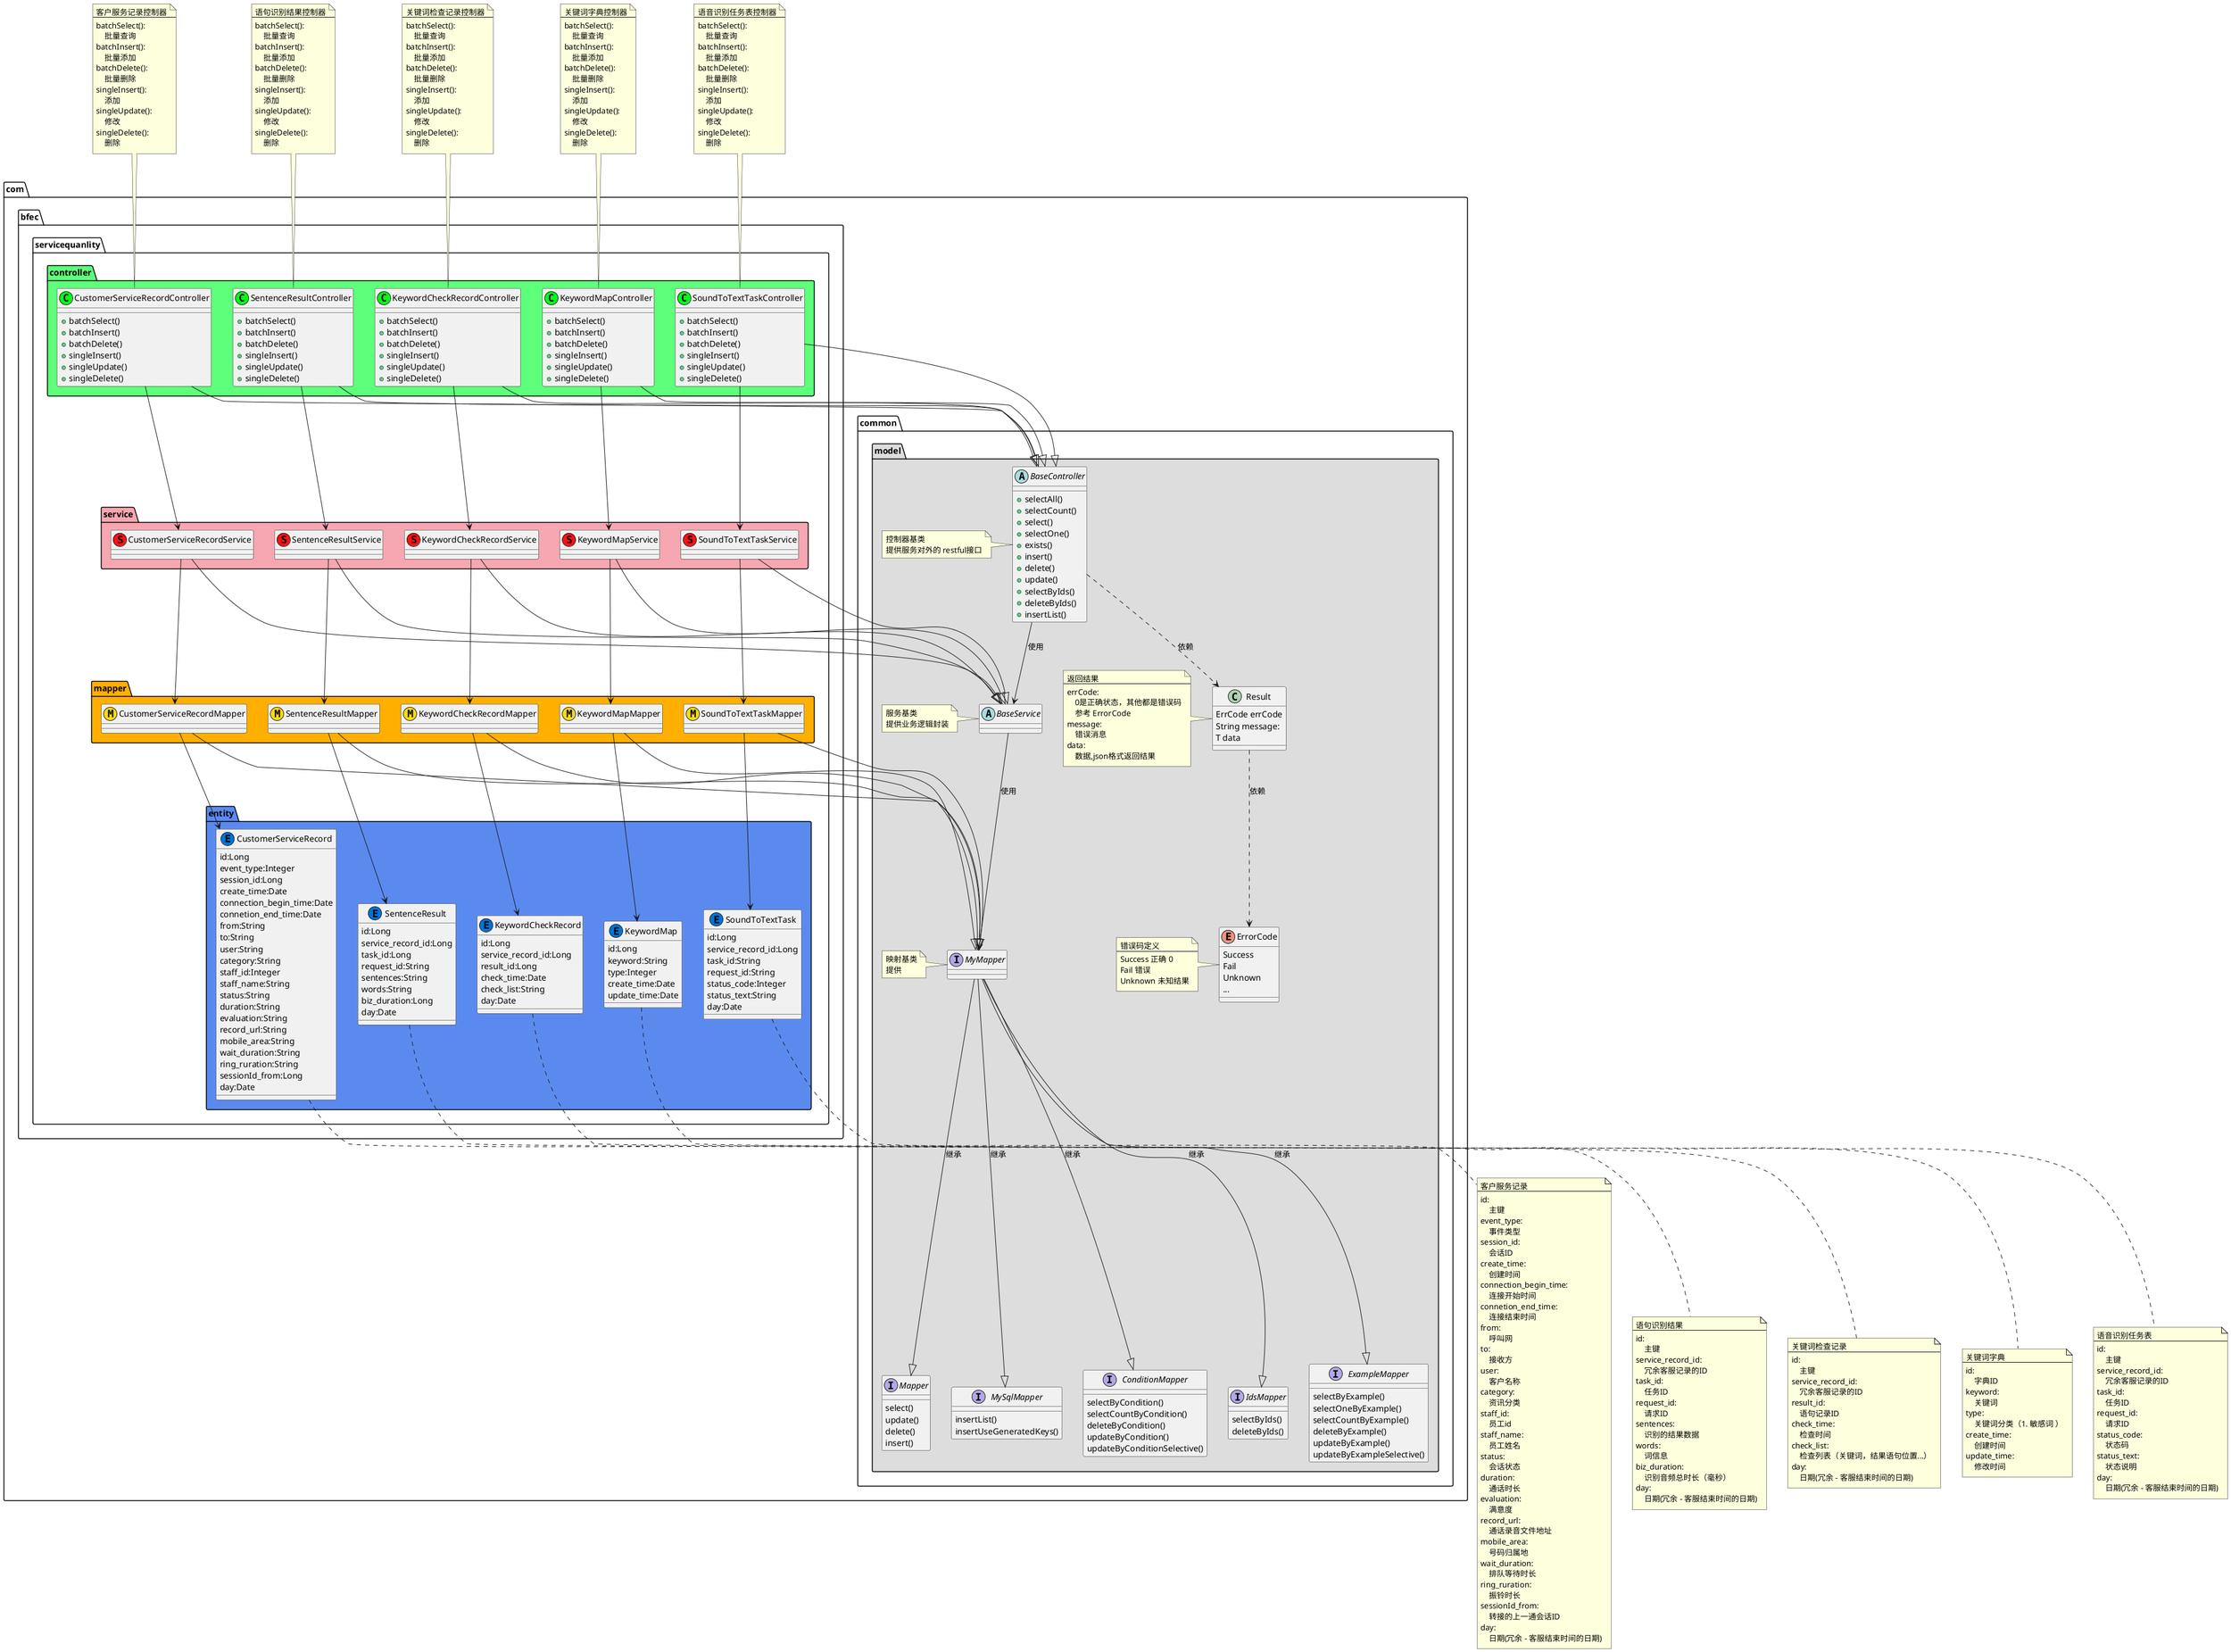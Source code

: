 @startuml
'https://plantuml.com/class-diagram
namespace com.common.model #DDDDDD {
abstract class BaseController{
+selectAll()
+selectCount()
+select()
+selectOne()
+exists()
+insert()
+delete()
+update()
+selectByIds()
+deleteByIds()
+insertList()
}
note left of BaseController
控制器基类
提供服务对外的 restful接口
end note

abstract class BaseService{

}
note left of BaseService
服务基类
提供业务逻辑封装
end note

interface MyMapper{

}
note left of MyMapper
映射基类
提供
end note

interface Mapper{
select()
update()
delete()
insert()
}

interface MySqlMapper{
insertList()
insertUseGeneratedKeys()
}

interface ConditionMapper{
selectByCondition()
selectCountByCondition()
deleteByCondition()
updateByCondition()
updateByConditionSelective()
}

interface IdsMapper{
selectByIds()
deleteByIds()
}

interface ExampleMapper{
selectByExample()
selectOneByExample()
selectCountByExample()
deleteByExample()
updateByExample()
updateByExampleSelective()
}

class Result{
ErrCode errCode
String message:
T data
}
note left of Result
返回结果
---
errCode:
    0是正确状态，其他都是错误码
    参考 ErrorCode
message:
    错误消息
data:
    数据,json格式返回结果
    end note

enum ErrorCode{
Success
Fail
Unknown
...
}
note left of ErrorCode
错误码定义
---
Success 正确 0
Fail 错误
Unknown 未知结果
end note

BaseController-->BaseService:使用
BaseService-->MyMapper:使用
MyMapper--|>Mapper:继承
MyMapper--|>MySqlMapper:继承
MyMapper--|>ConditionMapper:继承
MyMapper--|>IdsMapper:继承
MyMapper--|>ExampleMapper:继承
BaseController..>Result:依赖
Result..>ErrorCode:依赖
}

namespace com.bfec.servicequanlity.controller #5EFF7A {
}
namespace com.bfec.servicequanlity.service #F6A7B1 {
}
namespace com.bfec.servicequanlity.mapper #FFAF00 {
}
namespace com.bfec.servicequanlity.entity #5B8AEF {
}


class com.bfec.servicequanlity.controller.CustomerServiceRecordController << (C,#01FF14) >>{
+batchSelect()
+batchInsert()
+batchDelete()
+singleInsert()
+singleUpdate()
+singleDelete()
}
note top of com.bfec.servicequanlity.controller.CustomerServiceRecordController
客户服务记录控制器
---
batchSelect():
    批量查询
batchInsert():
    批量添加
batchDelete():
    批量删除
singleInsert():
    添加
singleUpdate():
    修改
singleDelete():
    删除
end note
class com.bfec.servicequanlity.service.CustomerServiceRecordService << (S,#FF1111) >>{
}
class com.bfec.servicequanlity.mapper.CustomerServiceRecordMapper << (M,#FFDC0D) >>{
}
class com.bfec.servicequanlity.entity.CustomerServiceRecord << (E,#0074D9) >>{
id:Long
event_type:Integer
session_id:Long
create_time:Date
connection_begin_time:Date
connetion_end_time:Date
from:String
to:String
user:String
category:String
staff_id:Integer
staff_name:String
status:String
duration:String
evaluation:String
record_url:String
mobile_area:String
wait_duration:String
ring_ruration:String
sessionId_from:Long
day:Date
}
note bottom of com.bfec.servicequanlity.entity.CustomerServiceRecord
客户服务记录
---
id:
    主键
event_type:
    事件类型
session_id:
    会话ID
create_time:
    创建时间
connection_begin_time:
    连接开始时间
connetion_end_time:
    连接结束时间
from:
    呼叫网
to:
    接收方
user:
    客户名称
category:
    资讯分类
staff_id:
    员工id
staff_name:
    员工姓名
status:
    会话状态
duration:
    通话时长
evaluation:
    满意度
record_url:
    通话录音文件地址
mobile_area:
    号码归属地
wait_duration:
    排队等待时长
ring_ruration:
    振铃时长
sessionId_from:
    转接的上一通会话ID
day:
    日期(冗余 - 客服结束时间的日期)
end note

com.bfec.servicequanlity.controller.CustomerServiceRecordController--|>com.common.model.BaseController
com.bfec.servicequanlity.service.CustomerServiceRecordService--|>com.common.model.BaseService
com.bfec.servicequanlity.mapper.CustomerServiceRecordMapper--|>com.common.model.MyMapper
com.bfec.servicequanlity.controller.CustomerServiceRecordController-->com.bfec.servicequanlity.service.CustomerServiceRecordService
com.bfec.servicequanlity.service.CustomerServiceRecordService-->com.bfec.servicequanlity.mapper.CustomerServiceRecordMapper
com.bfec.servicequanlity.mapper.CustomerServiceRecordMapper-->com.bfec.servicequanlity.entity.CustomerServiceRecord


class com.bfec.servicequanlity.controller.KeywordCheckRecordController << (C,#01FF14) >>{
+batchSelect()
+batchInsert()
+batchDelete()
+singleInsert()
+singleUpdate()
+singleDelete()
}
note top of com.bfec.servicequanlity.controller.KeywordCheckRecordController
关键词检查记录控制器
---
batchSelect():
    批量查询
batchInsert():
    批量添加
batchDelete():
    批量删除
singleInsert():
    添加
singleUpdate():
    修改
singleDelete():
    删除
end note
class com.bfec.servicequanlity.service.KeywordCheckRecordService << (S,#FF1111) >>{
}
class com.bfec.servicequanlity.mapper.KeywordCheckRecordMapper << (M,#FFDC0D) >>{
}
class com.bfec.servicequanlity.entity.KeywordCheckRecord << (E,#0074D9) >>{
id:Long
service_record_id:Long
result_id:Long
check_time:Date
check_list:String
day:Date
}
note bottom of com.bfec.servicequanlity.entity.KeywordCheckRecord
关键词检查记录
---
id:
    主键
service_record_id:
    冗余客服记录的ID
result_id:
    语句记录ID
check_time:
    检查时间
check_list:
    检查列表（关键词，结果语句位置...）
day:
    日期(冗余 - 客服结束时间的日期)
end note

com.bfec.servicequanlity.controller.KeywordCheckRecordController--|>com.common.model.BaseController
com.bfec.servicequanlity.service.KeywordCheckRecordService--|>com.common.model.BaseService
com.bfec.servicequanlity.mapper.KeywordCheckRecordMapper--|>com.common.model.MyMapper
com.bfec.servicequanlity.controller.KeywordCheckRecordController-->com.bfec.servicequanlity.service.KeywordCheckRecordService
com.bfec.servicequanlity.service.KeywordCheckRecordService-->com.bfec.servicequanlity.mapper.KeywordCheckRecordMapper
com.bfec.servicequanlity.mapper.KeywordCheckRecordMapper-->com.bfec.servicequanlity.entity.KeywordCheckRecord


class com.bfec.servicequanlity.controller.KeywordMapController << (C,#01FF14) >>{
+batchSelect()
+batchInsert()
+batchDelete()
+singleInsert()
+singleUpdate()
+singleDelete()
}
note top of com.bfec.servicequanlity.controller.KeywordMapController
关键词字典控制器
---
batchSelect():
    批量查询
batchInsert():
    批量添加
batchDelete():
    批量删除
singleInsert():
    添加
singleUpdate():
    修改
singleDelete():
    删除
end note
class com.bfec.servicequanlity.service.KeywordMapService << (S,#FF1111) >>{
}
class com.bfec.servicequanlity.mapper.KeywordMapMapper << (M,#FFDC0D) >>{
}
class com.bfec.servicequanlity.entity.KeywordMap << (E,#0074D9) >>{
id:Long
keyword:String
type:Integer
create_time:Date
update_time:Date
}
note bottom of com.bfec.servicequanlity.entity.KeywordMap
关键词字典
---
id:
    字典ID
keyword:
    关键词
type:
    关键词分类（1. 敏感词 ）
create_time:
    创建时间
update_time:
    修改时间
end note

com.bfec.servicequanlity.controller.KeywordMapController--|>com.common.model.BaseController
com.bfec.servicequanlity.service.KeywordMapService--|>com.common.model.BaseService
com.bfec.servicequanlity.mapper.KeywordMapMapper--|>com.common.model.MyMapper
com.bfec.servicequanlity.controller.KeywordMapController-->com.bfec.servicequanlity.service.KeywordMapService
com.bfec.servicequanlity.service.KeywordMapService-->com.bfec.servicequanlity.mapper.KeywordMapMapper
com.bfec.servicequanlity.mapper.KeywordMapMapper-->com.bfec.servicequanlity.entity.KeywordMap


class com.bfec.servicequanlity.controller.SentenceResultController << (C,#01FF14) >>{
+batchSelect()
+batchInsert()
+batchDelete()
+singleInsert()
+singleUpdate()
+singleDelete()
}
note top of com.bfec.servicequanlity.controller.SentenceResultController
语句识别结果控制器
---
batchSelect():
    批量查询
batchInsert():
    批量添加
batchDelete():
    批量删除
singleInsert():
    添加
singleUpdate():
    修改
singleDelete():
    删除
end note
class com.bfec.servicequanlity.service.SentenceResultService << (S,#FF1111) >>{
}
class com.bfec.servicequanlity.mapper.SentenceResultMapper << (M,#FFDC0D) >>{
}
class com.bfec.servicequanlity.entity.SentenceResult << (E,#0074D9) >>{
id:Long
service_record_id:Long
task_id:Long
request_id:String
sentences:String
words:String
biz_duration:Long
day:Date
}
note bottom of com.bfec.servicequanlity.entity.SentenceResult
语句识别结果
---
id:
    主键
service_record_id:
    冗余客服记录的ID
task_id:
    任务ID
request_id:
    请求ID
sentences:
    识别的结果数据
words:
    词信息
biz_duration:
    识别音频总时长（毫秒）
day:
    日期(冗余 - 客服结束时间的日期)
end note

com.bfec.servicequanlity.controller.SentenceResultController--|>com.common.model.BaseController
com.bfec.servicequanlity.service.SentenceResultService--|>com.common.model.BaseService
com.bfec.servicequanlity.mapper.SentenceResultMapper--|>com.common.model.MyMapper
com.bfec.servicequanlity.controller.SentenceResultController-->com.bfec.servicequanlity.service.SentenceResultService
com.bfec.servicequanlity.service.SentenceResultService-->com.bfec.servicequanlity.mapper.SentenceResultMapper
com.bfec.servicequanlity.mapper.SentenceResultMapper-->com.bfec.servicequanlity.entity.SentenceResult


class com.bfec.servicequanlity.controller.SoundToTextTaskController << (C,#01FF14) >>{
+batchSelect()
+batchInsert()
+batchDelete()
+singleInsert()
+singleUpdate()
+singleDelete()
}
note top of com.bfec.servicequanlity.controller.SoundToTextTaskController
语音识别任务表控制器
---
batchSelect():
    批量查询
batchInsert():
    批量添加
batchDelete():
    批量删除
singleInsert():
    添加
singleUpdate():
    修改
singleDelete():
    删除
end note
class com.bfec.servicequanlity.service.SoundToTextTaskService << (S,#FF1111) >>{
}
class com.bfec.servicequanlity.mapper.SoundToTextTaskMapper << (M,#FFDC0D) >>{
}
class com.bfec.servicequanlity.entity.SoundToTextTask << (E,#0074D9) >>{
id:Long
service_record_id:Long
task_id:String
request_id:String
status_code:Integer
status_text:String
day:Date
}
note bottom of com.bfec.servicequanlity.entity.SoundToTextTask
语音识别任务表
---
id:
    主键
service_record_id:
    冗余客服记录的ID
task_id:
    任务ID
request_id:
    请求ID
status_code:
    状态码
status_text:
    状态说明
day:
    日期(冗余 - 客服结束时间的日期)
end note

com.bfec.servicequanlity.controller.SoundToTextTaskController--|>com.common.model.BaseController
com.bfec.servicequanlity.service.SoundToTextTaskService--|>com.common.model.BaseService
com.bfec.servicequanlity.mapper.SoundToTextTaskMapper--|>com.common.model.MyMapper
com.bfec.servicequanlity.controller.SoundToTextTaskController-->com.bfec.servicequanlity.service.SoundToTextTaskService
com.bfec.servicequanlity.service.SoundToTextTaskService-->com.bfec.servicequanlity.mapper.SoundToTextTaskMapper
com.bfec.servicequanlity.mapper.SoundToTextTaskMapper-->com.bfec.servicequanlity.entity.SoundToTextTask


@enduml
